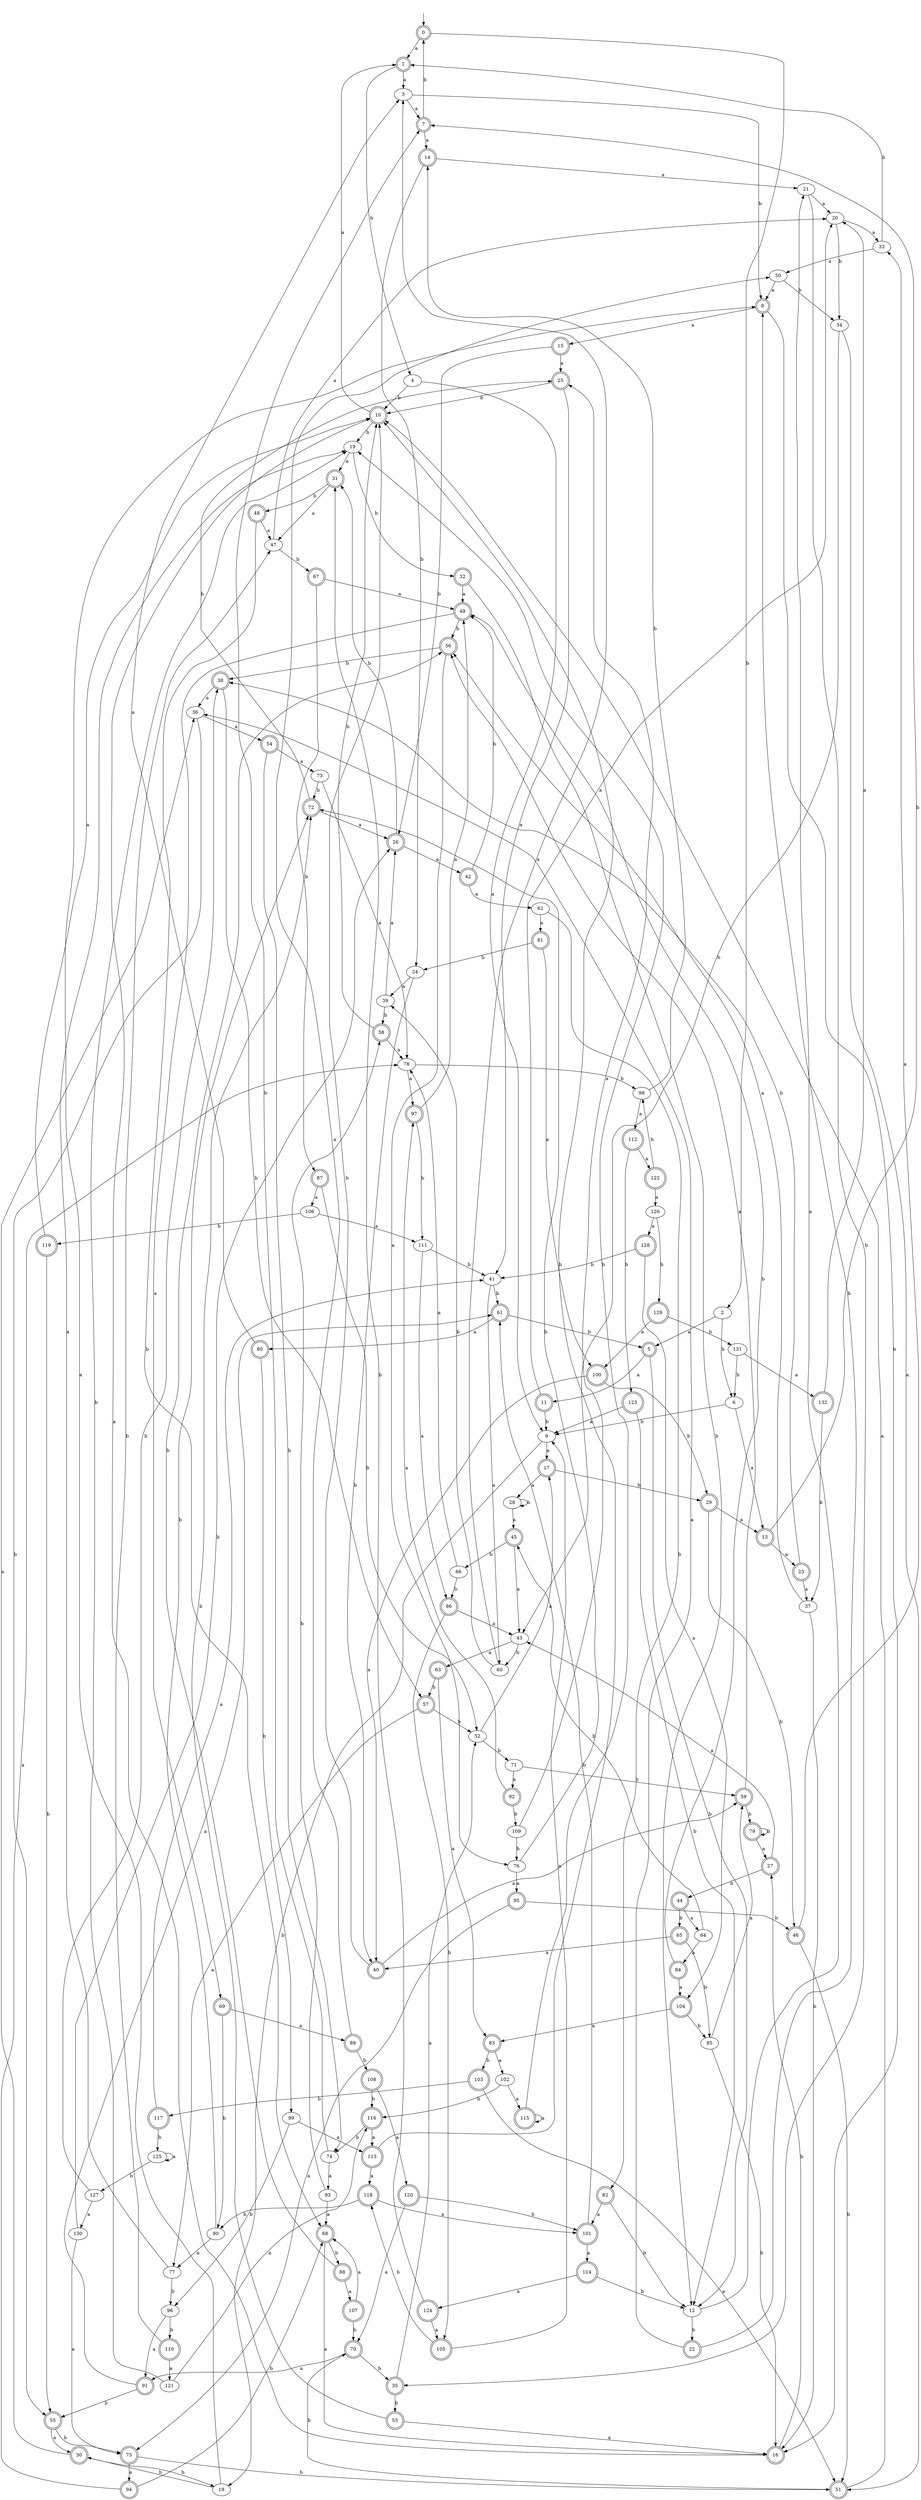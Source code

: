 digraph RandomDFA {
  __start0 [label="", shape=none];
  __start0 -> 0 [label=""];
  0 [shape=circle] [shape=doublecircle]
  0 -> 1 [label="a"]
  0 -> 2 [label="b"]
  1 [shape=doublecircle]
  1 -> 3 [label="a"]
  1 -> 4 [label="b"]
  2
  2 -> 5 [label="a"]
  2 -> 6 [label="b"]
  3
  3 -> 7 [label="a"]
  3 -> 8 [label="b"]
  4
  4 -> 9 [label="a"]
  4 -> 10 [label="b"]
  5 [shape=doublecircle]
  5 -> 11 [label="a"]
  5 -> 12 [label="b"]
  6
  6 -> 13 [label="a"]
  6 -> 9 [label="b"]
  7 [shape=doublecircle]
  7 -> 14 [label="a"]
  7 -> 0 [label="b"]
  8 [shape=doublecircle]
  8 -> 15 [label="a"]
  8 -> 16 [label="b"]
  9
  9 -> 17 [label="a"]
  9 -> 18 [label="b"]
  10 [shape=doublecircle]
  10 -> 1 [label="a"]
  10 -> 19 [label="b"]
  11 [shape=doublecircle]
  11 -> 20 [label="a"]
  11 -> 9 [label="b"]
  12
  12 -> 21 [label="a"]
  12 -> 22 [label="b"]
  13 [shape=doublecircle]
  13 -> 23 [label="a"]
  13 -> 7 [label="b"]
  14 [shape=doublecircle]
  14 -> 21 [label="a"]
  14 -> 24 [label="b"]
  15 [shape=doublecircle]
  15 -> 25 [label="a"]
  15 -> 26 [label="b"]
  16 [shape=doublecircle]
  16 -> 10 [label="a"]
  16 -> 27 [label="b"]
  17 [shape=doublecircle]
  17 -> 28 [label="a"]
  17 -> 29 [label="b"]
  18
  18 -> 8 [label="a"]
  18 -> 30 [label="b"]
  19
  19 -> 31 [label="a"]
  19 -> 32 [label="b"]
  20
  20 -> 33 [label="a"]
  20 -> 34 [label="b"]
  21
  21 -> 20 [label="a"]
  21 -> 35 [label="b"]
  22 [shape=doublecircle]
  22 -> 36 [label="a"]
  22 -> 8 [label="b"]
  23 [shape=doublecircle]
  23 -> 37 [label="a"]
  23 -> 38 [label="b"]
  24
  24 -> 39 [label="a"]
  24 -> 40 [label="b"]
  25 [shape=doublecircle]
  25 -> 41 [label="a"]
  25 -> 10 [label="b"]
  26 [shape=doublecircle]
  26 -> 42 [label="a"]
  26 -> 31 [label="b"]
  27 [shape=doublecircle]
  27 -> 43 [label="a"]
  27 -> 44 [label="b"]
  28
  28 -> 45 [label="a"]
  28 -> 28 [label="b"]
  29 [shape=doublecircle]
  29 -> 13 [label="a"]
  29 -> 46 [label="b"]
  30 [shape=doublecircle]
  30 -> 36 [label="a"]
  30 -> 18 [label="b"]
  31 [shape=doublecircle]
  31 -> 47 [label="a"]
  31 -> 48 [label="b"]
  32 [shape=doublecircle]
  32 -> 49 [label="a"]
  32 -> 12 [label="b"]
  33
  33 -> 50 [label="a"]
  33 -> 1 [label="b"]
  34
  34 -> 51 [label="a"]
  34 -> 43 [label="b"]
  35 [shape=doublecircle]
  35 -> 52 [label="a"]
  35 -> 53 [label="b"]
  36
  36 -> 54 [label="a"]
  36 -> 55 [label="b"]
  37
  37 -> 56 [label="a"]
  37 -> 16 [label="b"]
  38 [shape=doublecircle]
  38 -> 36 [label="a"]
  38 -> 57 [label="b"]
  39
  39 -> 26 [label="a"]
  39 -> 58 [label="b"]
  40 [shape=doublecircle]
  40 -> 59 [label="a"]
  40 -> 10 [label="b"]
  41
  41 -> 60 [label="a"]
  41 -> 61 [label="b"]
  42 [shape=doublecircle]
  42 -> 62 [label="a"]
  42 -> 49 [label="b"]
  43
  43 -> 63 [label="a"]
  43 -> 60 [label="b"]
  44 [shape=doublecircle]
  44 -> 64 [label="a"]
  44 -> 65 [label="b"]
  45 [shape=doublecircle]
  45 -> 43 [label="a"]
  45 -> 66 [label="b"]
  46 [shape=doublecircle]
  46 -> 33 [label="a"]
  46 -> 51 [label="b"]
  47
  47 -> 20 [label="a"]
  47 -> 67 [label="b"]
  48 [shape=doublecircle]
  48 -> 47 [label="a"]
  48 -> 68 [label="b"]
  49 [shape=doublecircle]
  49 -> 69 [label="a"]
  49 -> 56 [label="b"]
  50
  50 -> 8 [label="a"]
  50 -> 34 [label="b"]
  51 [shape=doublecircle]
  51 -> 10 [label="a"]
  51 -> 70 [label="b"]
  52
  52 -> 17 [label="a"]
  52 -> 71 [label="b"]
  53 [shape=doublecircle]
  53 -> 16 [label="a"]
  53 -> 72 [label="b"]
  54 [shape=doublecircle]
  54 -> 73 [label="a"]
  54 -> 74 [label="b"]
  55 [shape=doublecircle]
  55 -> 30 [label="a"]
  55 -> 75 [label="b"]
  56 [shape=doublecircle]
  56 -> 76 [label="a"]
  56 -> 38 [label="b"]
  57 [shape=doublecircle]
  57 -> 77 [label="a"]
  57 -> 52 [label="b"]
  58 [shape=doublecircle]
  58 -> 78 [label="a"]
  58 -> 10 [label="b"]
  59 [shape=doublecircle]
  59 -> 56 [label="a"]
  59 -> 79 [label="b"]
  60
  60 -> 3 [label="a"]
  60 -> 39 [label="b"]
  61 [shape=doublecircle]
  61 -> 80 [label="a"]
  61 -> 5 [label="b"]
  62
  62 -> 81 [label="a"]
  62 -> 82 [label="b"]
  63 [shape=doublecircle]
  63 -> 83 [label="a"]
  63 -> 57 [label="b"]
  64
  64 -> 84 [label="a"]
  64 -> 45 [label="b"]
  65 [shape=doublecircle]
  65 -> 40 [label="a"]
  65 -> 85 [label="b"]
  66
  66 -> 78 [label="a"]
  66 -> 86 [label="b"]
  67 [shape=doublecircle]
  67 -> 49 [label="a"]
  67 -> 87 [label="b"]
  68 [shape=doublecircle]
  68 -> 16 [label="a"]
  68 -> 88 [label="b"]
  69 [shape=doublecircle]
  69 -> 89 [label="a"]
  69 -> 90 [label="b"]
  70 [shape=doublecircle]
  70 -> 91 [label="a"]
  70 -> 35 [label="b"]
  71
  71 -> 92 [label="a"]
  71 -> 59 [label="b"]
  72 [shape=doublecircle]
  72 -> 26 [label="a"]
  72 -> 25 [label="b"]
  73
  73 -> 78 [label="a"]
  73 -> 72 [label="b"]
  74
  74 -> 93 [label="a"]
  74 -> 7 [label="b"]
  75 [shape=doublecircle]
  75 -> 94 [label="a"]
  75 -> 51 [label="b"]
  76
  76 -> 95 [label="a"]
  76 -> 72 [label="b"]
  77
  77 -> 19 [label="a"]
  77 -> 96 [label="b"]
  78
  78 -> 97 [label="a"]
  78 -> 98 [label="b"]
  79 [shape=doublecircle]
  79 -> 27 [label="a"]
  79 -> 79 [label="b"]
  80 [shape=doublecircle]
  80 -> 3 [label="a"]
  80 -> 99 [label="b"]
  81 [shape=doublecircle]
  81 -> 100 [label="a"]
  81 -> 24 [label="b"]
  82 [shape=doublecircle]
  82 -> 101 [label="a"]
  82 -> 12 [label="b"]
  83 [shape=doublecircle]
  83 -> 102 [label="a"]
  83 -> 103 [label="b"]
  84 [shape=doublecircle]
  84 -> 104 [label="a"]
  84 -> 49 [label="b"]
  85
  85 -> 59 [label="a"]
  85 -> 16 [label="b"]
  86 [shape=doublecircle]
  86 -> 43 [label="a"]
  86 -> 105 [label="b"]
  87 [shape=doublecircle]
  87 -> 106 [label="a"]
  87 -> 52 [label="b"]
  88 [shape=doublecircle]
  88 -> 107 [label="a"]
  88 -> 56 [label="b"]
  89 [shape=doublecircle]
  89 -> 50 [label="a"]
  89 -> 108 [label="b"]
  90
  90 -> 77 [label="a"]
  90 -> 72 [label="b"]
  91 [shape=doublecircle]
  91 -> 61 [label="a"]
  91 -> 55 [label="b"]
  92 [shape=doublecircle]
  92 -> 97 [label="a"]
  92 -> 109 [label="b"]
  93
  93 -> 68 [label="a"]
  93 -> 58 [label="b"]
  94 [shape=doublecircle]
  94 -> 78 [label="a"]
  94 -> 68 [label="b"]
  95 [shape=doublecircle]
  95 -> 75 [label="a"]
  95 -> 46 [label="b"]
  96
  96 -> 91 [label="a"]
  96 -> 110 [label="b"]
  97 [shape=doublecircle]
  97 -> 49 [label="a"]
  97 -> 111 [label="b"]
  98
  98 -> 112 [label="a"]
  98 -> 14 [label="b"]
  99
  99 -> 113 [label="a"]
  99 -> 96 [label="b"]
  100 [shape=doublecircle]
  100 -> 40 [label="a"]
  100 -> 29 [label="b"]
  101 [shape=doublecircle]
  101 -> 114 [label="a"]
  101 -> 61 [label="b"]
  102
  102 -> 115 [label="a"]
  102 -> 116 [label="b"]
  103 [shape=doublecircle]
  103 -> 51 [label="a"]
  103 -> 117 [label="b"]
  104 [shape=doublecircle]
  104 -> 83 [label="a"]
  104 -> 85 [label="b"]
  105 [shape=doublecircle]
  105 -> 9 [label="a"]
  105 -> 118 [label="b"]
  106
  106 -> 111 [label="a"]
  106 -> 119 [label="b"]
  107 [shape=doublecircle]
  107 -> 68 [label="a"]
  107 -> 70 [label="b"]
  108 [shape=doublecircle]
  108 -> 120 [label="a"]
  108 -> 116 [label="b"]
  109
  109 -> 25 [label="a"]
  109 -> 76 [label="b"]
  110 [shape=doublecircle]
  110 -> 121 [label="a"]
  110 -> 47 [label="b"]
  111
  111 -> 86 [label="a"]
  111 -> 41 [label="b"]
  112 [shape=doublecircle]
  112 -> 122 [label="a"]
  112 -> 123 [label="b"]
  113 [shape=doublecircle]
  113 -> 118 [label="a"]
  113 -> 10 [label="b"]
  114 [shape=doublecircle]
  114 -> 124 [label="a"]
  114 -> 12 [label="b"]
  115 [shape=doublecircle]
  115 -> 115 [label="a"]
  115 -> 19 [label="b"]
  116 [shape=doublecircle]
  116 -> 113 [label="a"]
  116 -> 74 [label="b"]
  117 [shape=doublecircle]
  117 -> 41 [label="a"]
  117 -> 125 [label="b"]
  118 [shape=doublecircle]
  118 -> 101 [label="a"]
  118 -> 90 [label="b"]
  119 [shape=doublecircle]
  119 -> 10 [label="a"]
  119 -> 55 [label="b"]
  120 [shape=doublecircle]
  120 -> 70 [label="a"]
  120 -> 101 [label="b"]
  121
  121 -> 116 [label="a"]
  121 -> 19 [label="b"]
  122 [shape=doublecircle]
  122 -> 126 [label="a"]
  122 -> 98 [label="b"]
  123 [shape=doublecircle]
  123 -> 9 [label="a"]
  123 -> 12 [label="b"]
  124 [shape=doublecircle]
  124 -> 105 [label="a"]
  124 -> 31 [label="b"]
  125
  125 -> 125 [label="a"]
  125 -> 127 [label="b"]
  126
  126 -> 128 [label="a"]
  126 -> 129 [label="b"]
  127
  127 -> 130 [label="a"]
  127 -> 38 [label="b"]
  128 [shape=doublecircle]
  128 -> 104 [label="a"]
  128 -> 41 [label="b"]
  129 [shape=doublecircle]
  129 -> 100 [label="a"]
  129 -> 131 [label="b"]
  130
  130 -> 75 [label="a"]
  130 -> 26 [label="b"]
  131
  131 -> 132 [label="a"]
  131 -> 6 [label="b"]
  132 [shape=doublecircle]
  132 -> 20 [label="a"]
  132 -> 37 [label="b"]
}
